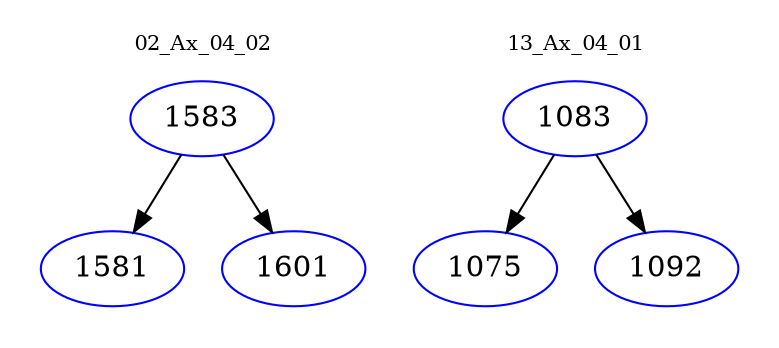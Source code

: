 digraph{
subgraph cluster_0 {
color = white
label = "02_Ax_04_02";
fontsize=10;
T0_1583 [label="1583", color="blue"]
T0_1583 -> T0_1581 [color="black"]
T0_1581 [label="1581", color="blue"]
T0_1583 -> T0_1601 [color="black"]
T0_1601 [label="1601", color="blue"]
}
subgraph cluster_1 {
color = white
label = "13_Ax_04_01";
fontsize=10;
T1_1083 [label="1083", color="blue"]
T1_1083 -> T1_1075 [color="black"]
T1_1075 [label="1075", color="blue"]
T1_1083 -> T1_1092 [color="black"]
T1_1092 [label="1092", color="blue"]
}
}
